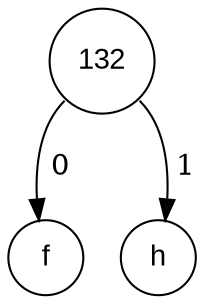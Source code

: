digraph POT_test {
node [fontname="Arial", shape="circle", width=0.5];
132 [label = "132"]
102 [label = "f"]
104 [label = "h"]
132:sw -> 102 [label = " 0"]
132:se -> 104 [label = " 1"]
}
